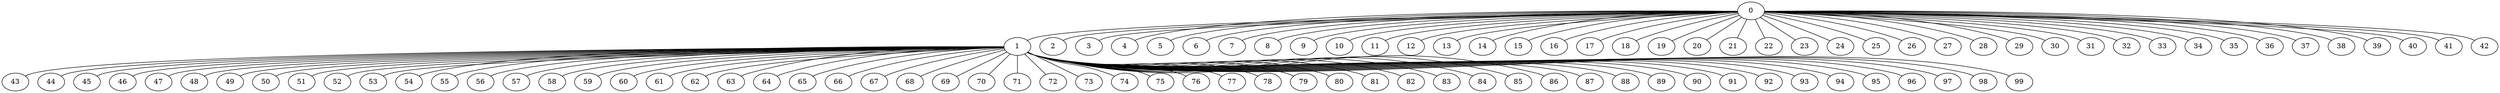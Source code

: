 
graph graphname {
    0 -- 1
0 -- 2
0 -- 3
0 -- 4
0 -- 5
0 -- 6
0 -- 7
0 -- 8
0 -- 9
0 -- 10
0 -- 11
0 -- 12
0 -- 13
0 -- 14
0 -- 15
0 -- 16
0 -- 17
0 -- 18
0 -- 19
0 -- 20
0 -- 21
0 -- 22
0 -- 23
0 -- 24
0 -- 25
0 -- 26
0 -- 27
0 -- 28
0 -- 29
0 -- 30
0 -- 31
0 -- 32
0 -- 33
0 -- 34
0 -- 35
0 -- 36
0 -- 37
0 -- 38
0 -- 39
0 -- 40
0 -- 41
0 -- 42
1 -- 43
1 -- 44
1 -- 45
1 -- 46
1 -- 47
1 -- 48
1 -- 49
1 -- 50
1 -- 51
1 -- 52
1 -- 53
1 -- 54
1 -- 55
1 -- 56
1 -- 57
1 -- 58
1 -- 59
1 -- 60
1 -- 61
1 -- 62
1 -- 63
1 -- 64
1 -- 65
1 -- 66
1 -- 67
1 -- 68
1 -- 69
1 -- 70
1 -- 71
1 -- 72
1 -- 73
1 -- 74
1 -- 75
1 -- 76
1 -- 77
1 -- 78
1 -- 79
1 -- 80
1 -- 81
1 -- 82
1 -- 83
1 -- 84
1 -- 85
1 -- 86
1 -- 87
1 -- 88
1 -- 89
1 -- 90
1 -- 91
1 -- 92
1 -- 93
1 -- 94
1 -- 95
1 -- 96
1 -- 97
1 -- 98
1 -- 99

}
